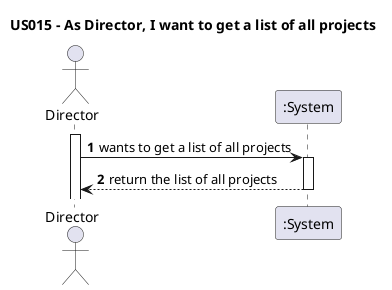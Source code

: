 @startuml
'https://plantuml.com/sequence-diagram

title US015 - As Director, I want to get a list of all projects

autoactivate on
autonumber

actor "Director" as User
participant ":System" as System

activate User

User -> System: wants to get a list of all projects

System-->User: return the list of all projects

@enduml
